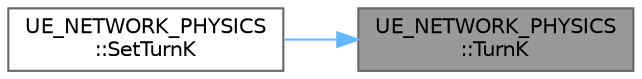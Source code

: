 digraph "UE_NETWORK_PHYSICS::TurnK"
{
 // INTERACTIVE_SVG=YES
 // LATEX_PDF_SIZE
  bgcolor="transparent";
  edge [fontname=Helvetica,fontsize=10,labelfontname=Helvetica,labelfontsize=10];
  node [fontname=Helvetica,fontsize=10,shape=box,height=0.2,width=0.4];
  rankdir="RL";
  Node1 [id="Node000001",label="UE_NETWORK_PHYSICS\l::TurnK",height=0.2,width=0.4,color="gray40", fillcolor="grey60", style="filled", fontcolor="black",tooltip=" "];
  Node1 -> Node2 [id="edge1_Node000001_Node000002",dir="back",color="steelblue1",style="solid",tooltip=" "];
  Node2 [id="Node000002",label="UE_NETWORK_PHYSICS\l::SetTurnK",height=0.2,width=0.4,color="grey40", fillcolor="white", style="filled",URL="$dc/d41/namespaceUE__NETWORK__PHYSICS.html#aff4e370656ce966c81aa8a584339e74e",tooltip=" "];
}
